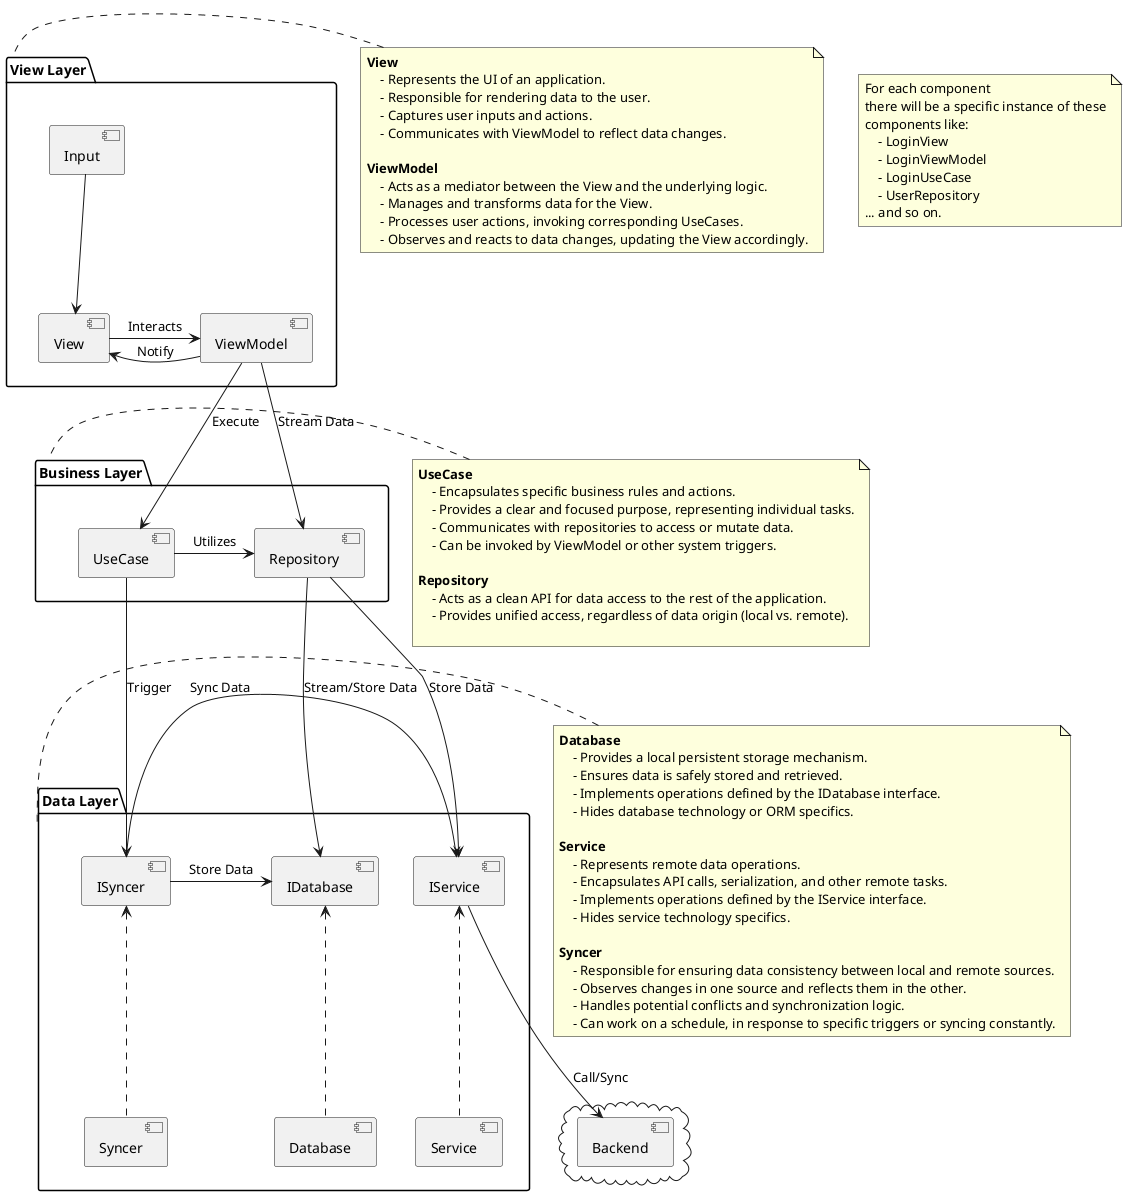@startuml

note as TopNote
    For each component
    there will be a specific instance of these
    components like:
        - LoginView
        - LoginViewModel
        - LoginUseCase
        - UserRepository
    ... and so on.
end note

package "View Layer" {
  [Input] -down-> [View]
  [View] -right-> [ViewModel] : Interacts
  [ViewModel] -left-> [View] : Notify
}

note left of "View Layer"
    **View**
        - Represents the UI of an application.
        - Responsible for rendering data to the user.
        - Captures user inputs and actions.
        - Communicates with ViewModel to reflect data changes.

    **ViewModel**
        - Acts as a mediator between the View and the underlying logic.
        - Manages and transforms data for the View.
        - Processes user actions, invoking corresponding UseCases.
        - Observes and reacts to data changes, updating the View accordingly.
end note

package "Business Layer" {
  [ViewModel] -down-> [UseCase] : Execute
  [ViewModel] -down-> [Repository] : Stream Data
  [UseCase] -right-> [Repository] : Utilizes
}

note left of "Business Layer"
    **UseCase**
        - Encapsulates specific business rules and actions.
        - Provides a clear and focused purpose, representing individual tasks.
        - Communicates with repositories to access or mutate data.
        - Can be invoked by ViewModel or other system triggers.

    **Repository**
        - Acts as a clean API for data access to the rest of the application.
        - Provides unified access, regardless of data origin (local vs. remote).

end note


package "Data Layer" {
  [UseCase] -down-> [ISyncer] : Trigger
  [Repository] -down-> [IDatabase] : Stream/Store Data
  [Repository] -down-> [IService] : Store Data
  [Database] .up.> [IDatabase]
  [Service] .up.> [IService]
  [Syncer] .up.> [ISyncer]
  [ISyncer] -right-> [IDatabase] : Store Data
  [ISyncer] -right-> [IService] : Sync Data
}

cloud {
   [IService] -down-> [Backend]: Call/Sync
}

note left of "Data Layer"
    **Database**
        - Provides a local persistent storage mechanism.
        - Ensures data is safely stored and retrieved.
        - Implements operations defined by the IDatabase interface.
        - Hides database technology or ORM specifics.

    **Service**
        - Represents remote data operations.
        - Encapsulates API calls, serialization, and other remote tasks.
        - Implements operations defined by the IService interface.
        - Hides service technology specifics.

    **Syncer**
        - Responsible for ensuring data consistency between local and remote sources.
        - Observes changes in one source and reflects them in the other.
        - Handles potential conflicts and synchronization logic.
        - Can work on a schedule, in response to specific triggers or syncing constantly.
end note


@enduml
